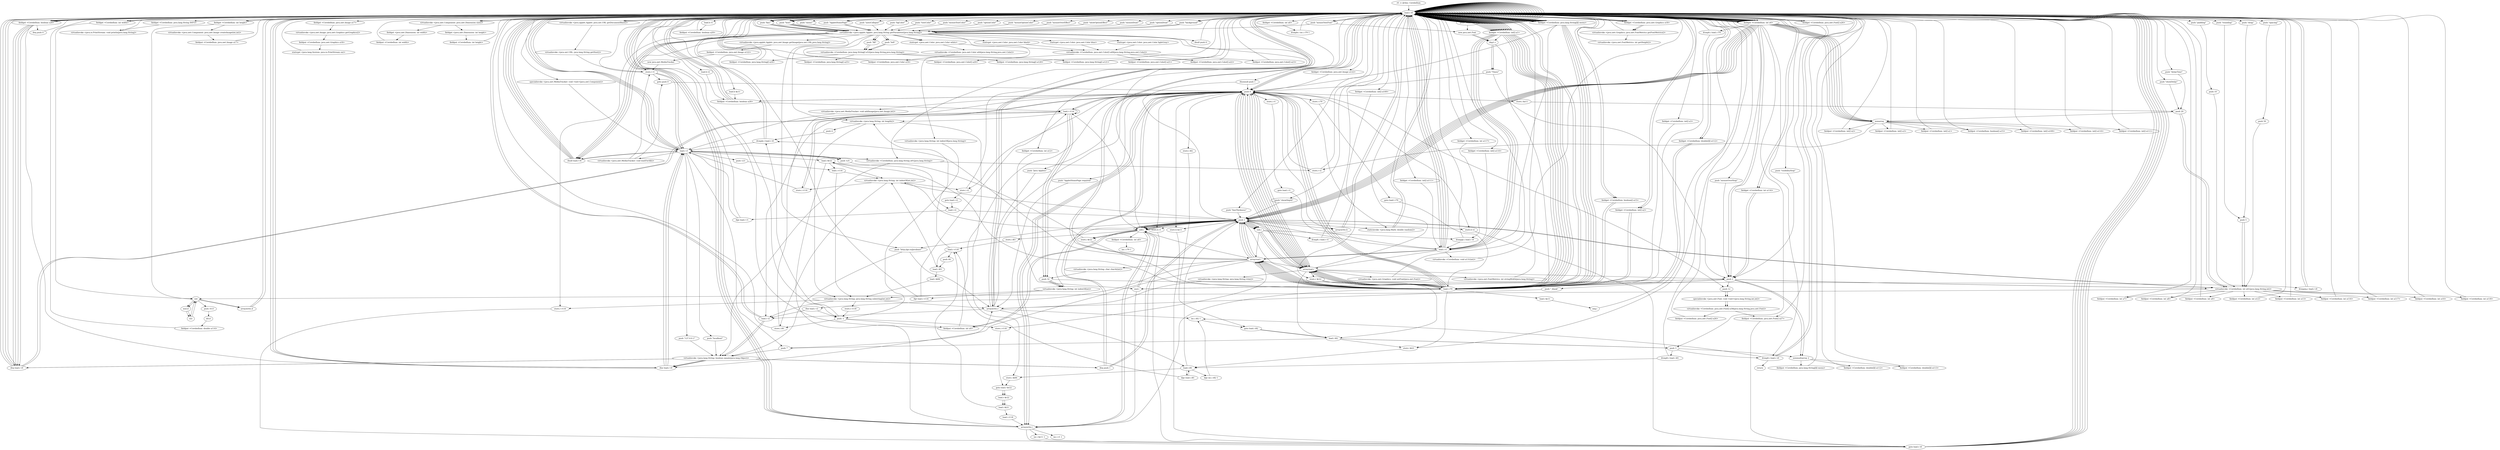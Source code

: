 digraph "" {
    "r0 := @this: Cerebellum"
    "load.r r0"
    "r0 := @this: Cerebellum"->"load.r r0";
    "load.r r0"->"load.r r0";
    "virtualinvoke <java.awt.Component: java.awt.Dimension size()>"
    "load.r r0"->"virtualinvoke <java.awt.Component: java.awt.Dimension size()>";
    "fieldget <java.awt.Dimension: int width>"
    "virtualinvoke <java.awt.Component: java.awt.Dimension size()>"->"fieldget <java.awt.Dimension: int width>";
    "fieldput <Cerebellum: int width>"
    "fieldget <java.awt.Dimension: int width>"->"fieldput <Cerebellum: int width>";
    "fieldput <Cerebellum: int width>"->"load.r r0";
    "load.r r0"->"load.r r0";
    "load.r r0"->"virtualinvoke <java.awt.Component: java.awt.Dimension size()>";
    "fieldget <java.awt.Dimension: int height>"
    "virtualinvoke <java.awt.Component: java.awt.Dimension size()>"->"fieldget <java.awt.Dimension: int height>";
    "fieldput <Cerebellum: int height>"
    "fieldget <java.awt.Dimension: int height>"->"fieldput <Cerebellum: int height>";
    "fieldput <Cerebellum: int height>"->"load.r r0";
    "load.r r0"->"load.r r0";
    "load.r r0"->"load.r r0";
    "fieldget <Cerebellum: int width>"
    "load.r r0"->"fieldget <Cerebellum: int width>";
    "fieldget <Cerebellum: int width>"->"load.r r0";
    "fieldget <Cerebellum: int height>"
    "load.r r0"->"fieldget <Cerebellum: int height>";
    "virtualinvoke <java.awt.Component: java.awt.Image createImage(int,int)>"
    "fieldget <Cerebellum: int height>"->"virtualinvoke <java.awt.Component: java.awt.Image createImage(int,int)>";
    "fieldput <Cerebellum: java.awt.Image a17>"
    "virtualinvoke <java.awt.Component: java.awt.Image createImage(int,int)>"->"fieldput <Cerebellum: java.awt.Image a17>";
    "fieldput <Cerebellum: java.awt.Image a17>"->"load.r r0";
    "load.r r0"->"load.r r0";
    "fieldget <Cerebellum: java.awt.Image a17>"
    "load.r r0"->"fieldget <Cerebellum: java.awt.Image a17>";
    "virtualinvoke <java.awt.Image: java.awt.Graphics getGraphics()>"
    "fieldget <Cerebellum: java.awt.Image a17>"->"virtualinvoke <java.awt.Image: java.awt.Graphics getGraphics()>";
    "fieldput <Cerebellum: java.awt.Graphics a18>"
    "virtualinvoke <java.awt.Image: java.awt.Graphics getGraphics()>"->"fieldput <Cerebellum: java.awt.Graphics a18>";
    "staticget <java.lang.System: java.io.PrintStream out>"
    "fieldput <Cerebellum: java.awt.Graphics a18>"->"staticget <java.lang.System: java.io.PrintStream out>";
    "staticget <java.lang.System: java.io.PrintStream out>"->"load.r r0";
    "fieldget <Cerebellum: java.lang.String INFO>"
    "load.r r0"->"fieldget <Cerebellum: java.lang.String INFO>";
    "virtualinvoke <java.io.PrintStream: void println(java.lang.String)>"
    "fieldget <Cerebellum: java.lang.String INFO>"->"virtualinvoke <java.io.PrintStream: void println(java.lang.String)>";
    "virtualinvoke <java.io.PrintStream: void println(java.lang.String)>"->"load.r r0";
    "virtualinvoke <java.applet.Applet: java.net.URL getDocumentBase()>"
    "load.r r0"->"virtualinvoke <java.applet.Applet: java.net.URL getDocumentBase()>";
    "virtualinvoke <java.net.URL: java.lang.String getHost()>"
    "virtualinvoke <java.applet.Applet: java.net.URL getDocumentBase()>"->"virtualinvoke <java.net.URL: java.lang.String getHost()>";
    "store.r r1"
    "virtualinvoke <java.net.URL: java.lang.String getHost()>"->"store.r r1";
    "load.r r1"
    "store.r r1"->"load.r r1";
    "ifnull load.r r0"
    "load.r r1"->"ifnull load.r r0";
    "ifnull load.r r0"->"load.r r1";
    "push \"localhost\""
    "load.r r1"->"push \"localhost\"";
    "virtualinvoke <java.lang.String: boolean equals(java.lang.Object)>"
    "push \"localhost\""->"virtualinvoke <java.lang.String: boolean equals(java.lang.Object)>";
    "ifne load.r r0"
    "virtualinvoke <java.lang.String: boolean equals(java.lang.Object)>"->"ifne load.r r0";
    "ifne load.r r0"->"load.r r1";
    "push \"127.0.0.1\""
    "load.r r1"->"push \"127.0.0.1\"";
    "push \"127.0.0.1\""->"virtualinvoke <java.lang.String: boolean equals(java.lang.Object)>";
    "virtualinvoke <java.lang.String: boolean equals(java.lang.Object)>"->"ifne load.r r0";
    "ifne load.r r0"->"load.r r1";
    "push \"\""
    "load.r r1"->"push \"\"";
    "push \"\""->"virtualinvoke <java.lang.String: boolean equals(java.lang.Object)>";
    "ifeq load.r r0"
    "virtualinvoke <java.lang.String: boolean equals(java.lang.Object)>"->"ifeq load.r r0";
    "ifeq load.r r0"->"load.r r0";
    "push 0"
    "load.r r0"->"push 0";
    "fieldput <Cerebellum: boolean a28>"
    "push 0"->"fieldput <Cerebellum: boolean a28>";
    "fieldput <Cerebellum: boolean a28>"->"load.r r0";
    "push \"key\""
    "load.r r0"->"push \"key\"";
    "virtualinvoke <java.applet.Applet: java.lang.String getParameter(java.lang.String)>"
    "push \"key\""->"virtualinvoke <java.applet.Applet: java.lang.String getParameter(java.lang.String)>";
    "virtualinvoke <java.applet.Applet: java.lang.String getParameter(java.lang.String)>"->"ifnull load.r r0";
    "ifnull load.r r0"->"load.r r0";
    "load.r r0"->"load.r r1";
    "virtualinvoke <Cerebellum: java.lang.String a91(java.lang.String)>"
    "load.r r1"->"virtualinvoke <Cerebellum: java.lang.String a91(java.lang.String)>";
    "store.r r2"
    "virtualinvoke <Cerebellum: java.lang.String a91(java.lang.String)>"->"store.r r2";
    "store.r r2"->"load.r r0";
    "load.r r0"->"push \"key\"";
    "push \"key\""->"virtualinvoke <java.applet.Applet: java.lang.String getParameter(java.lang.String)>";
    "store.r r116"
    "virtualinvoke <java.applet.Applet: java.lang.String getParameter(java.lang.String)>"->"store.r r116";
    "goto load.r r0"
    "store.r r116"->"goto load.r r0";
    "goto load.r r0"->"load.r r0";
    "fieldget <Cerebellum: boolean a28>"
    "load.r r0"->"fieldget <Cerebellum: boolean a28>";
    "fieldget <Cerebellum: boolean a28>"->"ifeq load.r r0";
    "load.r r116"
    "ifeq load.r r0"->"load.r r116";
    "push 32"
    "load.r r116"->"push 32";
    "virtualinvoke <java.lang.String: int indexOf(int)>"
    "push 32"->"virtualinvoke <java.lang.String: int indexOf(int)>";
    "ifgt load.r r116"
    "virtualinvoke <java.lang.String: int indexOf(int)>"->"ifgt load.r r116";
    "ifgt load.r r116"->"load.r r0";
    "load.r r0"->"fieldget <Cerebellum: boolean a28>";
    "fieldget <Cerebellum: boolean a28>"->"ifeq load.r r0";
    "ifeq load.r r0"->"load.r r116";
    "load.r r2"
    "load.r r116"->"load.r r2";
    "load.r r2"->"virtualinvoke <java.lang.String: boolean equals(java.lang.Object)>";
    "ifeq push 1"
    "virtualinvoke <java.lang.String: boolean equals(java.lang.Object)>"->"ifeq push 1";
    "ifeq push 1"->"push 0";
    "store.b r2"
    "push 0"->"store.b r2";
    "store.b r2"->"goto load.r r0";
    "goto load.r r0"->"load.r r0";
    "load.b r2"
    "load.r r0"->"load.b r2";
    "load.b r2"->"fieldput <Cerebellum: boolean a28>";
    "fieldput <Cerebellum: boolean a28>"->"load.r r0";
    "load.r r0"->"fieldget <Cerebellum: boolean a28>";
    "fieldget <Cerebellum: boolean a28>"->"ifeq load.r r0";
    "ifeq load.r r0"->"load.r r0";
    "push \"host\""
    "load.r r0"->"push \"host\"";
    "push \"host\""->"virtualinvoke <java.applet.Applet: java.lang.String getParameter(java.lang.String)>";
    "virtualinvoke <java.applet.Applet: java.lang.String getParameter(java.lang.String)>"->"ifnull load.r r0";
    "ifnull load.r r0"->"load.r r0";
    "load.r r0"->"push \"host\"";
    "push \"host\""->"virtualinvoke <java.applet.Applet: java.lang.String getParameter(java.lang.String)>";
    "virtualinvoke <java.lang.String: int length()>"
    "virtualinvoke <java.applet.Applet: java.lang.String getParameter(java.lang.String)>"->"virtualinvoke <java.lang.String: int length()>";
    "push 4"
    "virtualinvoke <java.lang.String: int length()>"->"push 4";
    "ifcmple.i load.r r0"
    "push 4"->"ifcmple.i load.r r0";
    "ifcmple.i load.r r0"->"load.r r1";
    "load.r r1"->"load.r r0";
    "load.r r0"->"push \"host\"";
    "push \"host\""->"virtualinvoke <java.applet.Applet: java.lang.String getParameter(java.lang.String)>";
    "virtualinvoke <java.lang.String: int indexOf(java.lang.String)>"
    "virtualinvoke <java.applet.Applet: java.lang.String getParameter(java.lang.String)>"->"virtualinvoke <java.lang.String: int indexOf(java.lang.String)>";
    "push -1"
    "virtualinvoke <java.lang.String: int indexOf(java.lang.String)>"->"push -1";
    "push -1"->"ifcmple.i load.r r0";
    "ifcmple.i load.r r0"->"load.r r0";
    "load.r r0"->"push \"key\"";
    "push \"key\""->"virtualinvoke <java.applet.Applet: java.lang.String getParameter(java.lang.String)>";
    "virtualinvoke <java.applet.Applet: java.lang.String getParameter(java.lang.String)>"->"load.r r0";
    "load.r r0"->"load.r r0";
    "load.r r0"->"push \"host\"";
    "push \"host\""->"virtualinvoke <java.applet.Applet: java.lang.String getParameter(java.lang.String)>";
    "virtualinvoke <java.applet.Applet: java.lang.String getParameter(java.lang.String)>"->"virtualinvoke <Cerebellum: java.lang.String a91(java.lang.String)>";
    "virtualinvoke <Cerebellum: java.lang.String a91(java.lang.String)>"->"virtualinvoke <java.lang.String: boolean equals(java.lang.Object)>";
    "virtualinvoke <java.lang.String: boolean equals(java.lang.Object)>"->"ifeq load.r r0";
    "ifeq load.r r0"->"load.r r0";
    "load.r r0"->"push 0";
    "push 0"->"fieldput <Cerebellum: boolean a28>";
    "fieldput <Cerebellum: boolean a28>"->"load.r r0";
    "push \"menu\""
    "load.r r0"->"push \"menu\"";
    "push \"menu\""->"virtualinvoke <java.applet.Applet: java.lang.String getParameter(java.lang.String)>";
    "virtualinvoke <java.applet.Applet: java.lang.String getParameter(java.lang.String)>"->"store.r r1";
    "store.r r1"->"load.r r0";
    "load.r r0"->"push -1";
    "fieldput <Cerebellum: int a4>"
    "push -1"->"fieldput <Cerebellum: int a4>";
    "fieldput <Cerebellum: int a4>"->"push 0";
    "store.i r2"
    "push 0"->"store.i r2";
    "goto load.i r2"
    "store.i r2"->"goto load.i r2";
    "load.i r2"
    "goto load.i r2"->"load.i r2";
    "ifge load.r r1"
    "load.i r2"->"ifge load.r r1";
    "ifge load.r r1"->"load.r r0";
    "load.r r0"->"fieldget <Cerebellum: boolean a28>";
    "fieldget <Cerebellum: boolean a28>"->"ifeq load.r r0";
    "ifeq load.r r0"->"load.r r0";
    "load.r r0"->"load.r r0";
    "fieldget <Cerebellum: int a4>"
    "load.r r0"->"fieldget <Cerebellum: int a4>";
    "push 1"
    "fieldget <Cerebellum: int a4>"->"push 1";
    "add.i"
    "push 1"->"add.i";
    "add.i"->"fieldput <Cerebellum: int a4>";
    "fieldput <Cerebellum: int a4>"->"load.r r0";
    "load.r r0"->"load.r r0";
    "load.r r0"->"fieldget <Cerebellum: int a4>";
    "push 3"
    "fieldget <Cerebellum: int a4>"->"push 3";
    "newmultiarray 2"
    "push 3"->"newmultiarray 2";
    "fieldput <Cerebellum: java.lang.String[][] menu>"
    "newmultiarray 2"->"fieldput <Cerebellum: java.lang.String[][] menu>";
    "fieldput <Cerebellum: java.lang.String[][] menu>"->"load.r r0";
    "load.r r0"->"load.r r0";
    "load.r r0"->"fieldget <Cerebellum: int a4>";
    "newarray"
    "fieldget <Cerebellum: int a4>"->"newarray";
    "fieldput <Cerebellum: int[] a2>"
    "newarray"->"fieldput <Cerebellum: int[] a2>";
    "fieldput <Cerebellum: int[] a2>"->"load.r r0";
    "load.r r0"->"load.r r0";
    "load.r r0"->"fieldget <Cerebellum: int a4>";
    "fieldget <Cerebellum: int a4>"->"newarray";
    "fieldput <Cerebellum: int[] a3>"
    "newarray"->"fieldput <Cerebellum: int[] a3>";
    "fieldput <Cerebellum: int[] a3>"->"load.r r0";
    "load.r r0"->"load.r r0";
    "load.r r0"->"fieldget <Cerebellum: int a4>";
    "fieldget <Cerebellum: int a4>"->"newarray";
    "fieldput <Cerebellum: int[] a1>"
    "newarray"->"fieldput <Cerebellum: int[] a1>";
    "fieldput <Cerebellum: int[] a1>"->"load.r r0";
    "load.r r0"->"load.r r0";
    "load.r r0"->"fieldget <Cerebellum: int a4>";
    "fieldget <Cerebellum: int a4>"->"newarray";
    "fieldput <Cerebellum: boolean[] a15>"
    "newarray"->"fieldput <Cerebellum: boolean[] a15>";
    "fieldput <Cerebellum: boolean[] a15>"->"load.r r0";
    "load.r r0"->"load.r r0";
    "load.r r0"->"fieldget <Cerebellum: int a4>";
    "push 2"
    "fieldget <Cerebellum: int a4>"->"push 2";
    "push 2"->"newmultiarray 2";
    "fieldput <Cerebellum: double[][] a112>"
    "newmultiarray 2"->"fieldput <Cerebellum: double[][] a112>";
    "fieldput <Cerebellum: double[][] a112>"->"load.r r0";
    "load.r r0"->"load.r r0";
    "load.r r0"->"fieldget <Cerebellum: int a4>";
    "fieldget <Cerebellum: int a4>"->"push 2";
    "push 2"->"newmultiarray 2";
    "fieldput <Cerebellum: double[][] a113>"
    "newmultiarray 2"->"fieldput <Cerebellum: double[][] a113>";
    "fieldput <Cerebellum: double[][] a113>"->"load.r r0";
    "load.r r0"->"load.r r0";
    "load.r r0"->"fieldget <Cerebellum: int a4>";
    "fieldget <Cerebellum: int a4>"->"newarray";
    "fieldput <Cerebellum: int[] a109>"
    "newarray"->"fieldput <Cerebellum: int[] a109>";
    "fieldput <Cerebellum: int[] a109>"->"load.r r0";
    "load.r r0"->"load.r r0";
    "load.r r0"->"fieldget <Cerebellum: int a4>";
    "fieldget <Cerebellum: int a4>"->"newarray";
    "fieldput <Cerebellum: int[] a110>"
    "newarray"->"fieldput <Cerebellum: int[] a110>";
    "fieldput <Cerebellum: int[] a110>"->"load.r r0";
    "load.r r0"->"load.r r0";
    "load.r r0"->"fieldget <Cerebellum: int a4>";
    "fieldget <Cerebellum: int a4>"->"newarray";
    "fieldput <Cerebellum: int[] a111>"
    "newarray"->"fieldput <Cerebellum: int[] a111>";
    "fieldput <Cerebellum: int[] a111>"->"load.r r0";
    "load.r r0"->"fieldget <Cerebellum: boolean a28>";
    "ifeq push 0"
    "fieldget <Cerebellum: boolean a28>"->"ifeq push 0";
    "ifeq push 0"->"load.r r0";
    "fieldget <Cerebellum: java.lang.String[][] menu>"
    "load.r r0"->"fieldget <Cerebellum: java.lang.String[][] menu>";
    "fieldget <Cerebellum: java.lang.String[][] menu>"->"load.r r0";
    "load.r r0"->"fieldget <Cerebellum: int a4>";
    "fieldget <Cerebellum: int a4>"->"push 1";
    "sub.i"
    "push 1"->"sub.i";
    "arrayread.r"
    "sub.i"->"arrayread.r";
    "arrayread.r"->"push 0";
    "push \"Java Applets\""
    "push 0"->"push \"Java Applets\"";
    "arraywrite.r"
    "push \"Java Applets\""->"arraywrite.r";
    "arraywrite.r"->"load.r r0";
    "load.r r0"->"fieldget <Cerebellum: java.lang.String[][] menu>";
    "fieldget <Cerebellum: java.lang.String[][] menu>"->"load.r r0";
    "load.r r0"->"fieldget <Cerebellum: int a4>";
    "fieldget <Cerebellum: int a4>"->"push 1";
    "push 1"->"sub.i";
    "sub.i"->"arrayread.r";
    "arrayread.r"->"push 1";
    "push \"http://go.to/javabase\""
    "push 1"->"push \"http://go.to/javabase\"";
    "push \"http://go.to/javabase\""->"arraywrite.r";
    "arraywrite.r"->"load.r r0";
    "load.r r0"->"fieldget <Cerebellum: java.lang.String[][] menu>";
    "fieldget <Cerebellum: java.lang.String[][] menu>"->"load.r r0";
    "load.r r0"->"fieldget <Cerebellum: int a4>";
    "fieldget <Cerebellum: int a4>"->"push 1";
    "push 1"->"sub.i";
    "sub.i"->"arrayread.r";
    "arrayread.r"->"push 2";
    "push \"_blank\""
    "push 2"->"push \"_blank\"";
    "push \"_blank\""->"arraywrite.r";
    "arraywrite.r"->"push 0";
    "store.i r116"
    "push 0"->"store.i r116";
    "store.i r116"->"push 0";
    "store.i $z11"
    "push 0"->"store.i $z11";
    "push 20"
    "store.i $z11"->"push 20";
    "push 20"->"newarray";
    "newarray"->"store.r r2";
    "store.r r2"->"push 0";
    "store.i i79"
    "push 0"->"store.i i79";
    "goto load.i i79"
    "store.i i79"->"goto load.i i79";
    "load.i i79"
    "goto load.i i79"->"load.i i79";
    "load.i i79"->"load.r r0";
    "load.r r0"->"fieldget <Cerebellum: int a4>";
    "ifcmplt.i load.i i79"
    "fieldget <Cerebellum: int a4>"->"ifcmplt.i load.i i79";
    "ifcmplt.i load.i i79"->"load.r r0";
    "push \"AppletHomePage\""
    "load.r r0"->"push \"AppletHomePage\"";
    "push \"AppletHomePage\""->"virtualinvoke <java.applet.Applet: java.lang.String getParameter(java.lang.String)>";
    "virtualinvoke <java.applet.Applet: java.lang.String getParameter(java.lang.String)>"->"ifnull load.r r0";
    "ifnull load.r r0"->"load.r r0";
    "load.r r0"->"push \"AppletHomePage\"";
    "push \"AppletHomePage\""->"virtualinvoke <java.applet.Applet: java.lang.String getParameter(java.lang.String)>";
    "virtualinvoke <java.applet.Applet: java.lang.String getParameter(java.lang.String)>"->"push \"http://go.to/javabase\"";
    "push \"http://go.to/javabase\""->"virtualinvoke <java.lang.String: boolean equals(java.lang.Object)>";
    "virtualinvoke <java.lang.String: boolean equals(java.lang.Object)>"->"ifne load.r r0";
    "ifne load.r r0"->"load.r r0";
    "load.r r0"->"fieldget <Cerebellum: java.lang.String[][] menu>";
    "fieldget <Cerebellum: java.lang.String[][] menu>"->"push 0";
    "push 0"->"arrayread.r";
    "arrayread.r"->"push 0";
    "push \"AppletHomePage required\""
    "push 0"->"push \"AppletHomePage required\"";
    "push \"AppletHomePage required\""->"arraywrite.r";
    "arraywrite.r"->"load.r r0";
    "push \"autoCollapse\""
    "load.r r0"->"push \"autoCollapse\"";
    "push \"autoCollapse\""->"virtualinvoke <java.applet.Applet: java.lang.String getParameter(java.lang.String)>";
    "ifnonnull push 1"
    "virtualinvoke <java.applet.Applet: java.lang.String getParameter(java.lang.String)>"->"ifnonnull push 1";
    "ifnonnull push 1"->"push 0";
    "store.b r1"
    "push 0"->"store.b r1";
    "store.b r1"->"goto load.r r0";
    "goto load.r r0"->"load.r r0";
    "load.b r1"
    "load.r r0"->"load.b r1";
    "fieldput <Cerebellum: boolean a29>"
    "load.b r1"->"fieldput <Cerebellum: boolean a29>";
    "fieldput <Cerebellum: boolean a29>"->"load.r r0";
    "load.r r0"->"load.r r0";
    "load.r r0"->"load.r r0";
    "push \"bgColor\""
    "load.r r0"->"push \"bgColor\"";
    "push \"bgColor\""->"virtualinvoke <java.applet.Applet: java.lang.String getParameter(java.lang.String)>";
    "staticget <java.awt.Color: java.awt.Color white>"
    "virtualinvoke <java.applet.Applet: java.lang.String getParameter(java.lang.String)>"->"staticget <java.awt.Color: java.awt.Color white>";
    "virtualinvoke <Cerebellum: java.awt.Color a44(java.lang.String,java.awt.Color)>"
    "staticget <java.awt.Color: java.awt.Color white>"->"virtualinvoke <Cerebellum: java.awt.Color a44(java.lang.String,java.awt.Color)>";
    "fieldput <Cerebellum: java.awt.Color a19>"
    "virtualinvoke <Cerebellum: java.awt.Color a44(java.lang.String,java.awt.Color)>"->"fieldput <Cerebellum: java.awt.Color a19>";
    "fieldput <Cerebellum: java.awt.Color a19>"->"load.r r0";
    "load.r r0"->"load.r r0";
    "load.r r0"->"load.r r0";
    "push \"textColor\""
    "load.r r0"->"push \"textColor\"";
    "push \"textColor\""->"virtualinvoke <java.applet.Applet: java.lang.String getParameter(java.lang.String)>";
    "staticget <java.awt.Color: java.awt.Color black>"
    "virtualinvoke <java.applet.Applet: java.lang.String getParameter(java.lang.String)>"->"staticget <java.awt.Color: java.awt.Color black>";
    "virtualinvoke <Cerebellum: java.awt.Color[] a49(java.lang.String,java.awt.Color)>"
    "staticget <java.awt.Color: java.awt.Color black>"->"virtualinvoke <Cerebellum: java.awt.Color[] a49(java.lang.String,java.awt.Color)>";
    "fieldput <Cerebellum: java.awt.Color[] a20>"
    "virtualinvoke <Cerebellum: java.awt.Color[] a49(java.lang.String,java.awt.Color)>"->"fieldput <Cerebellum: java.awt.Color[] a20>";
    "fieldput <Cerebellum: java.awt.Color[] a20>"->"load.r r0";
    "load.r r0"->"load.r r0";
    "load.r r0"->"load.r r0";
    "push \"mouseTextColor\""
    "load.r r0"->"push \"mouseTextColor\"";
    "push \"mouseTextColor\""->"virtualinvoke <java.applet.Applet: java.lang.String getParameter(java.lang.String)>";
    "staticget <java.awt.Color: java.awt.Color blue>"
    "virtualinvoke <java.applet.Applet: java.lang.String getParameter(java.lang.String)>"->"staticget <java.awt.Color: java.awt.Color blue>";
    "staticget <java.awt.Color: java.awt.Color blue>"->"virtualinvoke <Cerebellum: java.awt.Color[] a49(java.lang.String,java.awt.Color)>";
    "fieldput <Cerebellum: java.awt.Color[] a21>"
    "virtualinvoke <Cerebellum: java.awt.Color[] a49(java.lang.String,java.awt.Color)>"->"fieldput <Cerebellum: java.awt.Color[] a21>";
    "fieldput <Cerebellum: java.awt.Color[] a21>"->"load.r r0";
    "load.r r0"->"load.r r0";
    "load.r r0"->"load.r r0";
    "push \"optionColor\""
    "load.r r0"->"push \"optionColor\"";
    "push \"optionColor\""->"virtualinvoke <java.applet.Applet: java.lang.String getParameter(java.lang.String)>";
    "staticget <java.awt.Color: java.awt.Color lightGray>"
    "virtualinvoke <java.applet.Applet: java.lang.String getParameter(java.lang.String)>"->"staticget <java.awt.Color: java.awt.Color lightGray>";
    "staticget <java.awt.Color: java.awt.Color lightGray>"->"virtualinvoke <Cerebellum: java.awt.Color[] a49(java.lang.String,java.awt.Color)>";
    "fieldput <Cerebellum: java.awt.Color[] a22>"
    "virtualinvoke <Cerebellum: java.awt.Color[] a49(java.lang.String,java.awt.Color)>"->"fieldput <Cerebellum: java.awt.Color[] a22>";
    "fieldput <Cerebellum: java.awt.Color[] a22>"->"load.r r0";
    "load.r r0"->"load.r r0";
    "load.r r0"->"load.r r0";
    "push \"mouseOptionColor\""
    "load.r r0"->"push \"mouseOptionColor\"";
    "push \"mouseOptionColor\""->"virtualinvoke <java.applet.Applet: java.lang.String getParameter(java.lang.String)>";
    "virtualinvoke <java.applet.Applet: java.lang.String getParameter(java.lang.String)>"->"staticget <java.awt.Color: java.awt.Color white>";
    "staticget <java.awt.Color: java.awt.Color white>"->"virtualinvoke <Cerebellum: java.awt.Color[] a49(java.lang.String,java.awt.Color)>";
    "fieldput <Cerebellum: java.awt.Color[] a23>"
    "virtualinvoke <Cerebellum: java.awt.Color[] a49(java.lang.String,java.awt.Color)>"->"fieldput <Cerebellum: java.awt.Color[] a23>";
    "fieldput <Cerebellum: java.awt.Color[] a23>"->"load.r r0";
    "load.r r0"->"load.r r0";
    "load.r r0"->"load.r r0";
    "push \"mouseOverEffect\""
    "load.r r0"->"push \"mouseOverEffect\"";
    "push \"mouseOverEffect\""->"virtualinvoke <java.applet.Applet: java.lang.String getParameter(java.lang.String)>";
    "push \"left\""
    "virtualinvoke <java.applet.Applet: java.lang.String getParameter(java.lang.String)>"->"push \"left\"";
    "virtualinvoke <Cerebellum: java.lang.String[] a52(java.lang.String,java.lang.String)>"
    "push \"left\""->"virtualinvoke <Cerebellum: java.lang.String[] a52(java.lang.String,java.lang.String)>";
    "fieldput <Cerebellum: java.lang.String[] a24>"
    "virtualinvoke <Cerebellum: java.lang.String[] a52(java.lang.String,java.lang.String)>"->"fieldput <Cerebellum: java.lang.String[] a24>";
    "fieldput <Cerebellum: java.lang.String[] a24>"->"load.r r0";
    "load.r r0"->"load.r r0";
    "load.r r0"->"load.r r0";
    "push \"showOptionEffect\""
    "load.r r0"->"push \"showOptionEffect\"";
    "push \"showOptionEffect\""->"virtualinvoke <java.applet.Applet: java.lang.String getParameter(java.lang.String)>";
    "virtualinvoke <java.applet.Applet: java.lang.String getParameter(java.lang.String)>"->"push \"left\"";
    "push \"left\""->"virtualinvoke <Cerebellum: java.lang.String[] a52(java.lang.String,java.lang.String)>";
    "fieldput <Cerebellum: java.lang.String[] a25>"
    "virtualinvoke <Cerebellum: java.lang.String[] a52(java.lang.String,java.lang.String)>"->"fieldput <Cerebellum: java.lang.String[] a25>";
    "fieldput <Cerebellum: java.lang.String[] a25>"->"load.r r0";
    "load.r r0"->"load.r r0";
    "load.r r0"->"load.r r0";
    "push \"mouseDraw\""
    "load.r r0"->"push \"mouseDraw\"";
    "push \"mouseDraw\""->"virtualinvoke <java.applet.Applet: java.lang.String getParameter(java.lang.String)>";
    "push \"fill\""
    "virtualinvoke <java.applet.Applet: java.lang.String getParameter(java.lang.String)>"->"push \"fill\"";
    "push \"fill\""->"virtualinvoke <Cerebellum: java.lang.String[] a52(java.lang.String,java.lang.String)>";
    "fieldput <Cerebellum: java.lang.String[] a120>"
    "virtualinvoke <Cerebellum: java.lang.String[] a52(java.lang.String,java.lang.String)>"->"fieldput <Cerebellum: java.lang.String[] a120>";
    "fieldput <Cerebellum: java.lang.String[] a120>"->"load.r r0";
    "load.r r0"->"load.r r0";
    "load.r r0"->"load.r r0";
    "push \"optionDraw\""
    "load.r r0"->"push \"optionDraw\"";
    "push \"optionDraw\""->"virtualinvoke <java.applet.Applet: java.lang.String getParameter(java.lang.String)>";
    "virtualinvoke <java.applet.Applet: java.lang.String getParameter(java.lang.String)>"->"push \"fill\"";
    "push \"fill\""->"virtualinvoke <Cerebellum: java.lang.String[] a52(java.lang.String,java.lang.String)>";
    "fieldput <Cerebellum: java.lang.String[] a121>"
    "virtualinvoke <Cerebellum: java.lang.String[] a52(java.lang.String,java.lang.String)>"->"fieldput <Cerebellum: java.lang.String[] a121>";
    "fieldput <Cerebellum: java.lang.String[] a121>"->"load.r r0";
    "load.r r0"->"load.r r0";
    "push \"delayTime\""
    "load.r r0"->"push \"delayTime\"";
    "push \"delayTime\""->"push 20";
    "virtualinvoke <Cerebellum: int a41(java.lang.String,int)>"
    "push 20"->"virtualinvoke <Cerebellum: int a41(java.lang.String,int)>";
    "fieldput <Cerebellum: int a7>"
    "virtualinvoke <Cerebellum: int a41(java.lang.String,int)>"->"fieldput <Cerebellum: int a7>";
    "fieldput <Cerebellum: int a7>"->"load.r r0";
    "load.r r0"->"load.r r0";
    "push \"visibilityStep\""
    "load.r r0"->"push \"visibilityStep\"";
    "push \"visibilityStep\""->"push 2";
    "push 2"->"virtualinvoke <Cerebellum: int a41(java.lang.String,int)>";
    "fieldput <Cerebellum: int a8>"
    "virtualinvoke <Cerebellum: int a41(java.lang.String,int)>"->"fieldput <Cerebellum: int a8>";
    "fieldput <Cerebellum: int a8>"->"load.r r0";
    "load.r r0"->"load.r r0";
    "push \"mouseOverStep\""
    "load.r r0"->"push \"mouseOverStep\"";
    "push \"mouseOverStep\""->"push 2";
    "push 2"->"virtualinvoke <Cerebellum: int a41(java.lang.String,int)>";
    "fieldput <Cerebellum: int a9>"
    "virtualinvoke <Cerebellum: int a41(java.lang.String,int)>"->"fieldput <Cerebellum: int a9>";
    "fieldput <Cerebellum: int a9>"->"load.r r0";
    "load.r r0"->"load.r r0";
    "push \"showDelay\""
    "load.r r0"->"push \"showDelay\"";
    "push \"showDelay\""->"push 20";
    "push 20"->"virtualinvoke <Cerebellum: int a41(java.lang.String,int)>";
    "fieldput <Cerebellum: int a12>"
    "virtualinvoke <Cerebellum: int a41(java.lang.String,int)>"->"fieldput <Cerebellum: int a12>";
    "fieldput <Cerebellum: int a12>"->"load.r r0";
    "load.r r0"->"load.r r0";
    "push \"rounding\""
    "load.r r0"->"push \"rounding\"";
    "push 5"
    "push \"rounding\""->"push 5";
    "push 5"->"virtualinvoke <Cerebellum: int a41(java.lang.String,int)>";
    "fieldput <Cerebellum: int a13>"
    "virtualinvoke <Cerebellum: int a41(java.lang.String,int)>"->"fieldput <Cerebellum: int a13>";
    "fieldput <Cerebellum: int a13>"->"load.r r0";
    "load.r r0"->"load.r r0";
    "push \"padding\""
    "load.r r0"->"push \"padding\"";
    "push 10"
    "push \"padding\""->"push 10";
    "push 10"->"virtualinvoke <Cerebellum: int a41(java.lang.String,int)>";
    "fieldput <Cerebellum: int a116>"
    "virtualinvoke <Cerebellum: int a41(java.lang.String,int)>"->"fieldput <Cerebellum: int a116>";
    "fieldput <Cerebellum: int a116>"->"load.r r0";
    "load.r r0"->"load.r r0";
    "push \"showDepth\""
    "load.r r0"->"push \"showDepth\"";
    "push \"showDepth\""->"push 1";
    "push 1"->"virtualinvoke <Cerebellum: int a41(java.lang.String,int)>";
    "fieldput <Cerebellum: int a117>"
    "virtualinvoke <Cerebellum: int a41(java.lang.String,int)>"->"fieldput <Cerebellum: int a117>";
    "fieldput <Cerebellum: int a117>"->"load.r r0";
    "load.r r0"->"load.r r0";
    "push \"spacing\""
    "load.r r0"->"push \"spacing\"";
    "push 50"
    "push \"spacing\""->"push 50";
    "push 50"->"virtualinvoke <Cerebellum: int a41(java.lang.String,int)>";
    "fieldput <Cerebellum: int a10>"
    "virtualinvoke <Cerebellum: int a41(java.lang.String,int)>"->"fieldput <Cerebellum: int a10>";
    "fieldput <Cerebellum: int a10>"->"load.r r0";
    "load.r r0"->"load.r r0";
    "push \"drag\""
    "load.r r0"->"push \"drag\"";
    "push \"drag\""->"push 5";
    "push 5"->"virtualinvoke <Cerebellum: int a41(java.lang.String,int)>";
    "i2d"
    "virtualinvoke <Cerebellum: int a41(java.lang.String,int)>"->"i2d";
    "push 10.0"
    "i2d"->"push 10.0";
    "div.d"
    "push 10.0"->"div.d";
    "fieldput <Cerebellum: double a114>"
    "div.d"->"fieldput <Cerebellum: double a114>";
    "fieldput <Cerebellum: double a114>"->"load.r r0";
    "load.r r0"->"load.r r0";
    "push \"lineThickness\""
    "load.r r0"->"push \"lineThickness\"";
    "push \"lineThickness\""->"push 1";
    "push 1"->"virtualinvoke <Cerebellum: int a41(java.lang.String,int)>";
    "fieldput <Cerebellum: int a118>"
    "virtualinvoke <Cerebellum: int a41(java.lang.String,int)>"->"fieldput <Cerebellum: int a118>";
    "fieldput <Cerebellum: int a118>"->"load.r r0";
    "load.r r0"->"load.r r0";
    "push \"textFont\""
    "load.r r0"->"push \"textFont\"";
    "new java.awt.Font"
    "push \"textFont\""->"new java.awt.Font";
    "dup1.r"
    "new java.awt.Font"->"dup1.r";
    "push \"Times\""
    "dup1.r"->"push \"Times\"";
    "push \"Times\""->"push 0";
    "push 12"
    "push 0"->"push 12";
    "specialinvoke <java.awt.Font: void <init>(java.lang.String,int,int)>"
    "push 12"->"specialinvoke <java.awt.Font: void <init>(java.lang.String,int,int)>";
    "virtualinvoke <Cerebellum: java.awt.Font[] a58(java.lang.String,java.awt.Font)>"
    "specialinvoke <java.awt.Font: void <init>(java.lang.String,int,int)>"->"virtualinvoke <Cerebellum: java.awt.Font[] a58(java.lang.String,java.awt.Font)>";
    "fieldput <Cerebellum: java.awt.Font[] a26>"
    "virtualinvoke <Cerebellum: java.awt.Font[] a58(java.lang.String,java.awt.Font)>"->"fieldput <Cerebellum: java.awt.Font[] a26>";
    "fieldput <Cerebellum: java.awt.Font[] a26>"->"load.r r0";
    "push \"mouseTextFont\""
    "load.r r0"->"push \"mouseTextFont\"";
    "push \"mouseTextFont\""->"virtualinvoke <java.applet.Applet: java.lang.String getParameter(java.lang.String)>";
    "virtualinvoke <java.applet.Applet: java.lang.String getParameter(java.lang.String)>"->"ifnull load.r r0";
    "ifnull load.r r0"->"load.r r0";
    "load.r r0"->"load.r r0";
    "load.r r0"->"push \"mouseTextFont\"";
    "push \"mouseTextFont\""->"new java.awt.Font";
    "new java.awt.Font"->"dup1.r";
    "dup1.r"->"push \"Times\"";
    "push \"Times\""->"push 2";
    "push 2"->"push 12";
    "push 12"->"specialinvoke <java.awt.Font: void <init>(java.lang.String,int,int)>";
    "specialinvoke <java.awt.Font: void <init>(java.lang.String,int,int)>"->"virtualinvoke <Cerebellum: java.awt.Font[] a58(java.lang.String,java.awt.Font)>";
    "fieldput <Cerebellum: java.awt.Font[] a27>"
    "virtualinvoke <Cerebellum: java.awt.Font[] a58(java.lang.String,java.awt.Font)>"->"fieldput <Cerebellum: java.awt.Font[] a27>";
    "fieldput <Cerebellum: java.awt.Font[] a27>"->"goto load.r r0";
    "goto load.r r0"->"load.r r0";
    "push \"background\""
    "load.r r0"->"push \"background\"";
    "push \"background\""->"virtualinvoke <java.applet.Applet: java.lang.String getParameter(java.lang.String)>";
    "ifnull push 0"
    "virtualinvoke <java.applet.Applet: java.lang.String getParameter(java.lang.String)>"->"ifnull push 0";
    "ifnull push 0"->"load.r r0";
    "load.r r0"->"load.r r0";
    "load.r r0"->"load.r r0";
    "load.r r0"->"virtualinvoke <java.applet.Applet: java.net.URL getDocumentBase()>";
    "virtualinvoke <java.applet.Applet: java.net.URL getDocumentBase()>"->"load.r r0";
    "load.r r0"->"push \"background\"";
    "push \"background\""->"virtualinvoke <java.applet.Applet: java.lang.String getParameter(java.lang.String)>";
    "virtualinvoke <java.applet.Applet: java.awt.Image getImage(java.net.URL,java.lang.String)>"
    "virtualinvoke <java.applet.Applet: java.lang.String getParameter(java.lang.String)>"->"virtualinvoke <java.applet.Applet: java.awt.Image getImage(java.net.URL,java.lang.String)>";
    "fieldput <Cerebellum: java.awt.Image a122>"
    "virtualinvoke <java.applet.Applet: java.awt.Image getImage(java.net.URL,java.lang.String)>"->"fieldput <Cerebellum: java.awt.Image a122>";
    "new java.awt.MediaTracker"
    "fieldput <Cerebellum: java.awt.Image a122>"->"new java.awt.MediaTracker";
    "new java.awt.MediaTracker"->"store.r r1";
    "store.r r1"->"load.r r1";
    "load.r r1"->"load.r r0";
    "specialinvoke <java.awt.MediaTracker: void <init>(java.awt.Component)>"
    "load.r r0"->"specialinvoke <java.awt.MediaTracker: void <init>(java.awt.Component)>";
    "specialinvoke <java.awt.MediaTracker: void <init>(java.awt.Component)>"->"load.r r1";
    "load.r r1"->"load.r r0";
    "fieldget <Cerebellum: java.awt.Image a122>"
    "load.r r0"->"fieldget <Cerebellum: java.awt.Image a122>";
    "fieldget <Cerebellum: java.awt.Image a122>"->"push 0";
    "virtualinvoke <java.awt.MediaTracker: void addImage(java.awt.Image,int)>"
    "push 0"->"virtualinvoke <java.awt.MediaTracker: void addImage(java.awt.Image,int)>";
    "virtualinvoke <java.awt.MediaTracker: void addImage(java.awt.Image,int)>"->"load.r r1";
    "virtualinvoke <java.awt.MediaTracker: void waitForAll()>"
    "load.r r1"->"virtualinvoke <java.awt.MediaTracker: void waitForAll()>";
    "goto push 0"
    "virtualinvoke <java.awt.MediaTracker: void waitForAll()>"->"goto push 0";
    "goto push 0"->"push 0";
    "store.i r1"
    "push 0"->"store.i r1";
    "goto load.i r1"
    "store.i r1"->"goto load.i r1";
    "load.i r1"
    "goto load.i r1"->"load.i r1";
    "load.i r1"->"load.r r0";
    "load.r r0"->"fieldget <Cerebellum: int a4>";
    "ifcmplt.i load.r r0"
    "fieldget <Cerebellum: int a4>"->"ifcmplt.i load.r r0";
    "return"
    "ifcmplt.i load.r r0"->"return";
    "ifcmplt.i load.r r0"->"load.r r0";
    "fieldget <Cerebellum: int[] a1>"
    "load.r r0"->"fieldget <Cerebellum: int[] a1>";
    "fieldget <Cerebellum: int[] a1>"->"load.i r1";
    "arrayread.i"
    "load.i r1"->"arrayread.i";
    "arrayread.i"->"load.r r0";
    "fieldget <Cerebellum: int a117>"
    "load.r r0"->"fieldget <Cerebellum: int a117>";
    "ifcmpge.i load.r r0"
    "fieldget <Cerebellum: int a117>"->"ifcmpge.i load.r r0";
    "ifcmpge.i load.r r0"->"load.i r1";
    "load.i r1"->"load.r r0";
    "load.r r0"->"fieldget <Cerebellum: int a4>";
    "fieldget <Cerebellum: int a4>"->"push 1";
    "push 1"->"sub.i";
    "sub.i"->"ifcmpge.i load.r r0";
    "ifcmpge.i load.r r0"->"load.r r0";
    "load.r r0"->"fieldget <Cerebellum: int[] a1>";
    "fieldget <Cerebellum: int[] a1>"->"load.i r1";
    "load.i r1"->"push 1";
    "push 1"->"add.i";
    "add.i"->"arrayread.i";
    "arrayread.i"->"load.r r0";
    "load.r r0"->"fieldget <Cerebellum: int[] a1>";
    "fieldget <Cerebellum: int[] a1>"->"load.i r1";
    "load.i r1"->"arrayread.i";
    "arrayread.i"->"ifcmple.i load.r r0";
    "ifcmple.i load.r r0"->"load.r r0";
    "load.r r0"->"load.i r1";
    "virtualinvoke <Cerebellum: void a131(int)>"
    "load.i r1"->"virtualinvoke <Cerebellum: void a131(int)>";
    "virtualinvoke <Cerebellum: void a131(int)>"->"load.r r0";
    "fieldget <Cerebellum: java.awt.Graphics a18>"
    "load.r r0"->"fieldget <Cerebellum: java.awt.Graphics a18>";
    "fieldget <Cerebellum: java.awt.Graphics a18>"->"load.r r0";
    "fieldget <Cerebellum: java.awt.Font[] a26>"
    "load.r r0"->"fieldget <Cerebellum: java.awt.Font[] a26>";
    "fieldget <Cerebellum: java.awt.Font[] a26>"->"load.r r0";
    "load.r r0"->"fieldget <Cerebellum: int[] a1>";
    "fieldget <Cerebellum: int[] a1>"->"load.i r1";
    "load.i r1"->"arrayread.i";
    "arrayread.i"->"arrayread.r";
    "virtualinvoke <java.awt.Graphics: void setFont(java.awt.Font)>"
    "arrayread.r"->"virtualinvoke <java.awt.Graphics: void setFont(java.awt.Font)>";
    "virtualinvoke <java.awt.Graphics: void setFont(java.awt.Font)>"->"load.r r0";
    "fieldget <Cerebellum: int[] a110>"
    "load.r r0"->"fieldget <Cerebellum: int[] a110>";
    "fieldget <Cerebellum: int[] a110>"->"load.i r1";
    "load.i r1"->"load.r r0";
    "load.r r0"->"fieldget <Cerebellum: java.awt.Graphics a18>";
    "virtualinvoke <java.awt.Graphics: java.awt.FontMetrics getFontMetrics()>"
    "fieldget <Cerebellum: java.awt.Graphics a18>"->"virtualinvoke <java.awt.Graphics: java.awt.FontMetrics getFontMetrics()>";
    "virtualinvoke <java.awt.Graphics: java.awt.FontMetrics getFontMetrics()>"->"load.r r0";
    "load.r r0"->"fieldget <Cerebellum: java.lang.String[][] menu>";
    "fieldget <Cerebellum: java.lang.String[][] menu>"->"load.i r1";
    "load.i r1"->"arrayread.r";
    "arrayread.r"->"push 0";
    "push 0"->"arrayread.r";
    "virtualinvoke <java.awt.FontMetrics: int stringWidth(java.lang.String)>"
    "arrayread.r"->"virtualinvoke <java.awt.FontMetrics: int stringWidth(java.lang.String)>";
    "virtualinvoke <java.awt.FontMetrics: int stringWidth(java.lang.String)>"->"load.r r0";
    "fieldget <Cerebellum: int a116>"
    "load.r r0"->"fieldget <Cerebellum: int a116>";
    "fieldget <Cerebellum: int a116>"->"push 2";
    "mul.i"
    "push 2"->"mul.i";
    "mul.i"->"add.i";
    "arraywrite.i"
    "add.i"->"arraywrite.i";
    "arraywrite.i"->"load.r r0";
    "fieldget <Cerebellum: int[] a111>"
    "load.r r0"->"fieldget <Cerebellum: int[] a111>";
    "fieldget <Cerebellum: int[] a111>"->"load.i r1";
    "load.i r1"->"load.r r0";
    "load.r r0"->"fieldget <Cerebellum: java.awt.Graphics a18>";
    "fieldget <Cerebellum: java.awt.Graphics a18>"->"virtualinvoke <java.awt.Graphics: java.awt.FontMetrics getFontMetrics()>";
    "virtualinvoke <java.awt.FontMetrics: int getHeight()>"
    "virtualinvoke <java.awt.Graphics: java.awt.FontMetrics getFontMetrics()>"->"virtualinvoke <java.awt.FontMetrics: int getHeight()>";
    "virtualinvoke <java.awt.FontMetrics: int getHeight()>"->"load.r r0";
    "load.r r0"->"fieldget <Cerebellum: int a116>";
    "fieldget <Cerebellum: int a116>"->"push 2";
    "push 2"->"mul.i";
    "mul.i"->"add.i";
    "add.i"->"arraywrite.i";
    "inc.i r1 1"
    "arraywrite.i"->"inc.i r1 1";
    "virtualinvoke <java.awt.MediaTracker: void waitForAll()>"->"store.r r1";
    "store.r r1"->"goto push 0";
    "ifnull load.r r0"->"load.r r0";
    "load.r r0"->"load.r r0";
    "load.r r0"->"fieldget <Cerebellum: java.awt.Font[] a26>";
    "fieldget <Cerebellum: java.awt.Font[] a26>"->"fieldput <Cerebellum: java.awt.Font[] a27>";
    "ifnonnull push 1"->"push 1";
    "push 1"->"store.b r1";
    "ifcmplt.i load.i i79"->"load.i i79";
    "load.i i79"->"load.r r0";
    "load.r r0"->"fieldget <Cerebellum: int a4>";
    "fieldget <Cerebellum: int a4>"->"push 1";
    "push 1"->"sub.i";
    "ifcmplt.i load.r r1"
    "sub.i"->"ifcmplt.i load.r r1";
    "ifcmplt.i load.r r1"->"load.r r0";
    "load.r r0"->"fieldget <Cerebellum: boolean a28>";
    "fieldget <Cerebellum: boolean a28>"->"ifne load.r r0";
    "ifne load.r r0"->"load.r r1";
    "push 125"
    "load.r r1"->"push 125";
    "push 125"->"load.r r1";
    "push 123"
    "load.r r1"->"push 123";
    "load.i r116"
    "push 123"->"load.i r116";
    "virtualinvoke <java.lang.String: int indexOf(int,int)>"
    "load.i r116"->"virtualinvoke <java.lang.String: int indexOf(int,int)>";
    "virtualinvoke <java.lang.String: int indexOf(int,int)>"->"push 1";
    "push 1"->"add.i";
    "store.i $r22"
    "add.i"->"store.i $r22";
    "load.i $r22"
    "store.i $r22"->"load.i $r22";
    "load.i $r22"->"virtualinvoke <java.lang.String: int indexOf(int,int)>";
    "virtualinvoke <java.lang.String: int indexOf(int,int)>"->"store.i r116";
    "store.i r116"->"load.r r1";
    "load.r r1"->"load.i $r22";
    "load.i $r22"->"load.i r116";
    "virtualinvoke <java.lang.String: java.lang.String substring(int,int)>"
    "load.i r116"->"virtualinvoke <java.lang.String: java.lang.String substring(int,int)>";
    "store.r r118"
    "virtualinvoke <java.lang.String: java.lang.String substring(int,int)>"->"store.r r118";
    "store.r r118"->"push -1";
    "store.i i81"
    "push -1"->"store.i i81";
    "store.i i81"->"push 0";
    "store.i i82"
    "push 0"->"store.i i82";
    "goto load.i i82"
    "store.i i82"->"goto load.i i82";
    "load.i i82"
    "goto load.i i82"->"load.i i82";
    "load.i i82"->"push 3";
    "ifcmplt.i load.i i81"
    "push 3"->"ifcmplt.i load.i i81";
    "ifcmplt.i load.i i81"->"load.r r0";
    "load.r r0"->"fieldget <Cerebellum: int[] a1>";
    "fieldget <Cerebellum: int[] a1>"->"load.i i79";
    "load.i i79"->"push 0";
    "push 0"->"arraywrite.i";
    "arraywrite.i"->"goto load.r r0";
    "goto load.r r0"->"load.r r0";
    "load.r r0"->"fieldget <Cerebellum: java.lang.String[][] menu>";
    "fieldget <Cerebellum: java.lang.String[][] menu>"->"load.i i79";
    "load.i i79"->"arrayread.r";
    "arrayread.r"->"push 0";
    "push 0"->"arrayread.r";
    "arrayread.r"->"load.r r0";
    "load.r r0"->"fieldget <Cerebellum: int[] a1>";
    "fieldget <Cerebellum: int[] a1>"->"load.i i79";
    "load.i i79"->"arrayread.i";
    "virtualinvoke <java.lang.String: char charAt(int)>"
    "arrayread.i"->"virtualinvoke <java.lang.String: char charAt(int)>";
    "virtualinvoke <java.lang.String: char charAt(int)>"->"push 32";
    "ifcmpeq.c load.r r0"
    "push 32"->"ifcmpeq.c load.r r0";
    "ifcmpeq.c load.r r0"->"load.r r0";
    "load.r r0"->"fieldget <Cerebellum: java.lang.String[][] menu>";
    "fieldget <Cerebellum: java.lang.String[][] menu>"->"load.i i79";
    "load.i i79"->"arrayread.r";
    "arrayread.r"->"push 0";
    "push 0"->"load.r r0";
    "load.r r0"->"fieldget <Cerebellum: java.lang.String[][] menu>";
    "fieldget <Cerebellum: java.lang.String[][] menu>"->"load.i i79";
    "load.i i79"->"arrayread.r";
    "arrayread.r"->"push 0";
    "push 0"->"arrayread.r";
    "virtualinvoke <java.lang.String: java.lang.String trim()>"
    "arrayread.r"->"virtualinvoke <java.lang.String: java.lang.String trim()>";
    "virtualinvoke <java.lang.String: java.lang.String trim()>"->"arraywrite.r";
    "arraywrite.r"->"load.r r2";
    "load.r r2"->"load.r r0";
    "load.r r0"->"fieldget <Cerebellum: int[] a1>";
    "fieldget <Cerebellum: int[] a1>"->"load.i i79";
    "load.i i79"->"arrayread.i";
    "arrayread.i"->"load.i i79";
    "load.i i79"->"arraywrite.i";
    "arraywrite.i"->"load.r r0";
    "load.r r0"->"fieldget <Cerebellum: int[] a1>";
    "fieldget <Cerebellum: int[] a1>"->"load.i i79";
    "load.i i79"->"arrayread.i";
    "arrayread.i"->"ifne load.r r0";
    "ifne load.r r0"->"load.r r0";
    "fieldget <Cerebellum: boolean[] a15>"
    "load.r r0"->"fieldget <Cerebellum: boolean[] a15>";
    "fieldget <Cerebellum: boolean[] a15>"->"load.i i79";
    "load.i i79"->"push 1";
    "arraywrite.b"
    "push 1"->"arraywrite.b";
    "arraywrite.b"->"load.r r0";
    "fieldget <Cerebellum: int[] a2>"
    "load.r r0"->"fieldget <Cerebellum: int[] a2>";
    "fieldget <Cerebellum: int[] a2>"->"load.i i79";
    "load.i $z11"
    "load.i i79"->"load.i $z11";
    "neg.i"
    "load.i $z11"->"neg.i";
    "neg.i"->"load.r r0";
    "fieldget <Cerebellum: int a12>"
    "load.r r0"->"fieldget <Cerebellum: int a12>";
    "fieldget <Cerebellum: int a12>"->"mul.i";
    "mul.i"->"arraywrite.i";
    "inc.i $z11 1"
    "arraywrite.i"->"inc.i $z11 1";
    "inc.i $z11 1"->"goto load.r r0";
    "goto load.r r0"->"load.r r0";
    "fieldget <Cerebellum: int[] a109>"
    "load.r r0"->"fieldget <Cerebellum: int[] a109>";
    "store.r $r22"
    "fieldget <Cerebellum: int[] a109>"->"store.r $r22";
    "store.r $r22"->"load.i i79";
    "store.i $i21"
    "load.i i79"->"store.i $i21";
    "store.i $i21"->"load.r r0";
    "load.r r0"->"fieldget <Cerebellum: int[] a1>";
    "fieldget <Cerebellum: int[] a1>"->"load.i i79";
    "load.i i79"->"arrayread.i";
    "ifne load.r r2"
    "arrayread.i"->"ifne load.r r2";
    "ifne load.r r2"->"push -1";
    "store.i r118"
    "push -1"->"store.i r118";
    "goto load.r $r22"
    "store.i r118"->"goto load.r $r22";
    "load.r $r22"
    "goto load.r $r22"->"load.r $r22";
    "load.i $i21"
    "load.r $r22"->"load.i $i21";
    "load.i r118"
    "load.i $i21"->"load.i r118";
    "load.i r118"->"arraywrite.i";
    "arraywrite.i"->"load.r r0";
    "fieldget <Cerebellum: int[] a3>"
    "load.r r0"->"fieldget <Cerebellum: int[] a3>";
    "fieldget <Cerebellum: int[] a3>"->"load.i i79";
    "load.i i79"->"push 0";
    "push 0"->"arraywrite.i";
    "arraywrite.i"->"load.r r0";
    "fieldget <Cerebellum: double[][] a112>"
    "load.r r0"->"fieldget <Cerebellum: double[][] a112>";
    "fieldget <Cerebellum: double[][] a112>"->"load.i i79";
    "load.i i79"->"arrayread.r";
    "arrayread.r"->"push 0";
    "staticinvoke <java.lang.Math: double random()>"
    "push 0"->"staticinvoke <java.lang.Math: double random()>";
    "staticinvoke <java.lang.Math: double random()>"->"load.r r0";
    "load.r r0"->"fieldget <Cerebellum: int width>";
    "fieldget <Cerebellum: int width>"->"i2d";
    "mul.d"
    "i2d"->"mul.d";
    "d2i"
    "mul.d"->"d2i";
    "d2i"->"i2d";
    "arraywrite.d"
    "i2d"->"arraywrite.d";
    "arraywrite.d"->"load.r r0";
    "load.r r0"->"fieldget <Cerebellum: double[][] a112>";
    "fieldget <Cerebellum: double[][] a112>"->"load.i i79";
    "load.i i79"->"arrayread.r";
    "arrayread.r"->"push 1";
    "push 1"->"staticinvoke <java.lang.Math: double random()>";
    "staticinvoke <java.lang.Math: double random()>"->"load.r r0";
    "load.r r0"->"fieldget <Cerebellum: int height>";
    "fieldget <Cerebellum: int height>"->"i2d";
    "i2d"->"mul.d";
    "mul.d"->"d2i";
    "d2i"->"i2d";
    "i2d"->"arraywrite.d";
    "arraywrite.d"->"load.r r0";
    "load.r r0"->"fieldget <Cerebellum: int[] a1>";
    "fieldget <Cerebellum: int[] a1>"->"load.i i79";
    "load.i i79"->"arrayread.i";
    "arrayread.i"->"push 1";
    "push 1"->"add.i";
    "add.i"->"load.r r0";
    "fieldget <Cerebellum: int a0>"
    "load.r r0"->"fieldget <Cerebellum: int a0>";
    "ifcmple.i inc.i i79 1"
    "fieldget <Cerebellum: int a0>"->"ifcmple.i inc.i i79 1";
    "ifcmple.i inc.i i79 1"->"load.r r0";
    "load.r r0"->"load.r r0";
    "load.r r0"->"fieldget <Cerebellum: int[] a1>";
    "fieldget <Cerebellum: int[] a1>"->"load.i i79";
    "load.i i79"->"arrayread.i";
    "arrayread.i"->"push 1";
    "push 1"->"add.i";
    "fieldput <Cerebellum: int a0>"
    "add.i"->"fieldput <Cerebellum: int a0>";
    "inc.i i79 1"
    "fieldput <Cerebellum: int a0>"->"inc.i i79 1";
    "ifne load.r r2"->"load.r r2";
    "load.r r2"->"load.r r0";
    "load.r r0"->"fieldget <Cerebellum: int[] a1>";
    "fieldget <Cerebellum: int[] a1>"->"load.i i79";
    "load.i i79"->"arrayread.i";
    "arrayread.i"->"push 1";
    "push 1"->"sub.i";
    "sub.i"->"arrayread.i";
    "arrayread.i"->"store.i r118";
    "ifne load.r r0"->"load.r r0";
    "load.r r0"->"fieldget <Cerebellum: boolean[] a15>";
    "fieldget <Cerebellum: boolean[] a15>"->"load.i i79";
    "load.i i79"->"push 0";
    "push 0"->"arraywrite.b";
    "arraywrite.b"->"load.r r0";
    "load.r r0"->"fieldget <Cerebellum: int[] a2>";
    "fieldget <Cerebellum: int[] a2>"->"load.i i79";
    "load.i i79"->"push 0";
    "push 0"->"arraywrite.i";
    "ifcmpeq.c load.r r0"->"load.r r0";
    "load.r r0"->"fieldget <Cerebellum: int[] a1>";
    "fieldget <Cerebellum: int[] a1>"->"dup1.r";
    "dup1.r"->"load.i i79";
    "load.i i79"->"arrayread.i";
    "arrayread.i"->"push 1";
    "push 1"->"add.i";
    "add.i"->"store.i $r22";
    "store.i $r22"->"load.i i79";
    "load.i i79"->"load.i $r22";
    "load.i $r22"->"arraywrite.i";
    "load.i i81"
    "ifcmplt.i load.i i81"->"load.i i81";
    "load.i i81"->"push 1";
    "push 1"->"add.i";
    "store.i i83"
    "add.i"->"store.i i83";
    "load.r r118"
    "store.i i83"->"load.r r118";
    "push 44"
    "load.r r118"->"push 44";
    "load.i i83"
    "push 44"->"load.i i83";
    "load.i i83"->"virtualinvoke <java.lang.String: int indexOf(int,int)>";
    "virtualinvoke <java.lang.String: int indexOf(int,int)>"->"store.i i81";
    "store.i i81"->"load.r r0";
    "load.r r0"->"fieldget <Cerebellum: java.lang.String[][] menu>";
    "fieldget <Cerebellum: java.lang.String[][] menu>"->"load.i i79";
    "load.i i79"->"arrayread.r";
    "arrayread.r"->"store.r $r22";
    "store.r $r22"->"load.i i82";
    "load.i i82"->"store.i $i21";
    "store.i $i21"->"load.i i81";
    "ifge load.i i81"
    "load.i i81"->"ifge load.i i81";
    "ifge load.i i81"->"load.r r118";
    "load.r r118"->"virtualinvoke <java.lang.String: int length()>";
    "store.i $i84"
    "virtualinvoke <java.lang.String: int length()>"->"store.i $i84";
    "store.i $i84"->"goto load.r $r22";
    "goto load.r $r22"->"load.r $r22";
    "load.r $r22"->"load.i $i21";
    "load.i $i21"->"load.r r118";
    "load.r r118"->"load.i i83";
    "load.i $i84"
    "load.i i83"->"load.i $i84";
    "load.i $i84"->"virtualinvoke <java.lang.String: java.lang.String substring(int,int)>";
    "virtualinvoke <java.lang.String: java.lang.String substring(int,int)>"->"arraywrite.r";
    "arraywrite.r"->"load.i i81";
    "ifge inc.i i82 1"
    "load.i i81"->"ifge inc.i i82 1";
    "inc.i i82 1"
    "ifge inc.i i82 1"->"inc.i i82 1";
    "inc.i i82 1"->"goto load.i i82";
    "goto load.i i82"->"load.i i82";
    "load.i i82"->"push 3";
    "push 3"->"ifcmplt.i load.r r0";
    "ifcmplt.i load.r r0"->"inc.i i82 1";
    "ifcmplt.i load.r r0"->"load.r r0";
    "load.r r0"->"fieldget <Cerebellum: java.lang.String[][] menu>";
    "fieldget <Cerebellum: java.lang.String[][] menu>"->"load.i i79";
    "load.i i79"->"arrayread.r";
    "arrayread.r"->"load.i i82";
    "load.i i82"->"push \"\"";
    "push \"\""->"arraywrite.r";
    "arraywrite.r"->"inc.i i82 1";
    "ifge load.i i81"->"load.i i81";
    "load.i i81"->"store.i $i84";
    "ifge load.r r1"->"load.r r1";
    "load.r r1"->"push 125";
    "push 125"->"load.i r2";
    "load.i r2"->"push 1";
    "push 1"->"add.i";
    "add.i"->"virtualinvoke <java.lang.String: int indexOf(int,int)>";
    "virtualinvoke <java.lang.String: int indexOf(int,int)>"->"store.i r2";
    "store.i r2"->"load.r r0";
    "load.r r0"->"load.r r0";
    "load.r r0"->"fieldget <Cerebellum: int a4>";
    "fieldget <Cerebellum: int a4>"->"push 1";
    "push 1"->"add.i";
    "add.i"->"fieldput <Cerebellum: int a4>";
    "ifeq push 1"->"push 1";
    "push 1"->"store.b r2";
    "ifgt load.r r116"->"load.r r116";
    "load.r r116"->"push 0";
    "push 0"->"load.r r116";
    "load.r r116"->"push 32";
    "push 32"->"virtualinvoke <java.lang.String: int indexOf(int)>";
    "virtualinvoke <java.lang.String: int indexOf(int)>"->"virtualinvoke <java.lang.String: java.lang.String substring(int,int)>";
    "virtualinvoke <java.lang.String: java.lang.String substring(int,int)>"->"load.r r2";
    "load.r r2"->"virtualinvoke <java.lang.String: boolean equals(java.lang.Object)>";
    "virtualinvoke <java.lang.String: boolean equals(java.lang.Object)>"->"ifeq push 1";
    "ifeq push 1"->"push 0";
    "store.b $z11"
    "push 0"->"store.b $z11";
    "store.b $z11"->"goto load.r r0";
    "goto load.r r0"->"load.r r0";
    "load.b $z11"
    "load.r r0"->"load.b $z11";
    "load.b $z11"->"fieldput <Cerebellum: boolean a28>";
    "fieldput <Cerebellum: boolean a28>"->"load.r r116";
    "load.r r116"->"load.r r116";
    "load.r r116"->"push 32";
    "push 32"->"virtualinvoke <java.lang.String: int indexOf(int)>";
    "virtualinvoke <java.lang.String: int indexOf(int)>"->"push 1";
    "push 1"->"add.i";
    "add.i"->"load.r r116";
    "load.r r116"->"virtualinvoke <java.lang.String: int length()>";
    "virtualinvoke <java.lang.String: int length()>"->"virtualinvoke <java.lang.String: java.lang.String substring(int,int)>";
    "virtualinvoke <java.lang.String: java.lang.String substring(int,int)>"->"store.r r116";
    "ifeq push 1"->"push 1";
    "push 1"->"store.b $z11";
}
